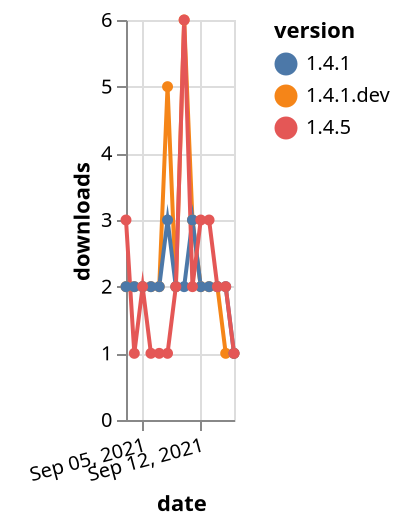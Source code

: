 {"$schema": "https://vega.github.io/schema/vega-lite/v5.json", "description": "A simple bar chart with embedded data.", "data": {"values": [{"date": "2021-09-03", "total": 2435, "delta": 2, "version": "1.4.1.dev"}, {"date": "2021-09-04", "total": 2437, "delta": 2, "version": "1.4.1.dev"}, {"date": "2021-09-05", "total": 2439, "delta": 2, "version": "1.4.1.dev"}, {"date": "2021-09-06", "total": 2441, "delta": 2, "version": "1.4.1.dev"}, {"date": "2021-09-07", "total": 2443, "delta": 2, "version": "1.4.1.dev"}, {"date": "2021-09-08", "total": 2448, "delta": 5, "version": "1.4.1.dev"}, {"date": "2021-09-09", "total": 2450, "delta": 2, "version": "1.4.1.dev"}, {"date": "2021-09-10", "total": 2456, "delta": 6, "version": "1.4.1.dev"}, {"date": "2021-09-11", "total": 2459, "delta": 3, "version": "1.4.1.dev"}, {"date": "2021-09-12", "total": 2461, "delta": 2, "version": "1.4.1.dev"}, {"date": "2021-09-13", "total": 2463, "delta": 2, "version": "1.4.1.dev"}, {"date": "2021-09-14", "total": 2465, "delta": 2, "version": "1.4.1.dev"}, {"date": "2021-09-15", "total": 2466, "delta": 1, "version": "1.4.1.dev"}, {"date": "2021-09-16", "total": 2467, "delta": 1, "version": "1.4.1.dev"}, {"date": "2021-09-03", "total": 2224, "delta": 2, "version": "1.4.1"}, {"date": "2021-09-04", "total": 2226, "delta": 2, "version": "1.4.1"}, {"date": "2021-09-05", "total": 2228, "delta": 2, "version": "1.4.1"}, {"date": "2021-09-06", "total": 2230, "delta": 2, "version": "1.4.1"}, {"date": "2021-09-07", "total": 2232, "delta": 2, "version": "1.4.1"}, {"date": "2021-09-08", "total": 2235, "delta": 3, "version": "1.4.1"}, {"date": "2021-09-09", "total": 2237, "delta": 2, "version": "1.4.1"}, {"date": "2021-09-10", "total": 2239, "delta": 2, "version": "1.4.1"}, {"date": "2021-09-11", "total": 2242, "delta": 3, "version": "1.4.1"}, {"date": "2021-09-12", "total": 2244, "delta": 2, "version": "1.4.1"}, {"date": "2021-09-13", "total": 2246, "delta": 2, "version": "1.4.1"}, {"date": "2021-09-14", "total": 2248, "delta": 2, "version": "1.4.1"}, {"date": "2021-09-15", "total": 2250, "delta": 2, "version": "1.4.1"}, {"date": "2021-09-16", "total": 2251, "delta": 1, "version": "1.4.1"}, {"date": "2021-09-03", "total": 720, "delta": 3, "version": "1.4.5"}, {"date": "2021-09-04", "total": 721, "delta": 1, "version": "1.4.5"}, {"date": "2021-09-05", "total": 723, "delta": 2, "version": "1.4.5"}, {"date": "2021-09-06", "total": 724, "delta": 1, "version": "1.4.5"}, {"date": "2021-09-07", "total": 725, "delta": 1, "version": "1.4.5"}, {"date": "2021-09-08", "total": 726, "delta": 1, "version": "1.4.5"}, {"date": "2021-09-09", "total": 728, "delta": 2, "version": "1.4.5"}, {"date": "2021-09-10", "total": 734, "delta": 6, "version": "1.4.5"}, {"date": "2021-09-11", "total": 736, "delta": 2, "version": "1.4.5"}, {"date": "2021-09-12", "total": 739, "delta": 3, "version": "1.4.5"}, {"date": "2021-09-13", "total": 742, "delta": 3, "version": "1.4.5"}, {"date": "2021-09-14", "total": 744, "delta": 2, "version": "1.4.5"}, {"date": "2021-09-15", "total": 746, "delta": 2, "version": "1.4.5"}, {"date": "2021-09-16", "total": 747, "delta": 1, "version": "1.4.5"}]}, "width": "container", "mark": {"type": "line", "point": {"filled": true}}, "encoding": {"x": {"field": "date", "type": "temporal", "timeUnit": "yearmonthdate", "title": "date", "axis": {"labelAngle": -15}}, "y": {"field": "delta", "type": "quantitative", "title": "downloads"}, "color": {"field": "version", "type": "nominal"}, "tooltip": {"field": "delta"}}}